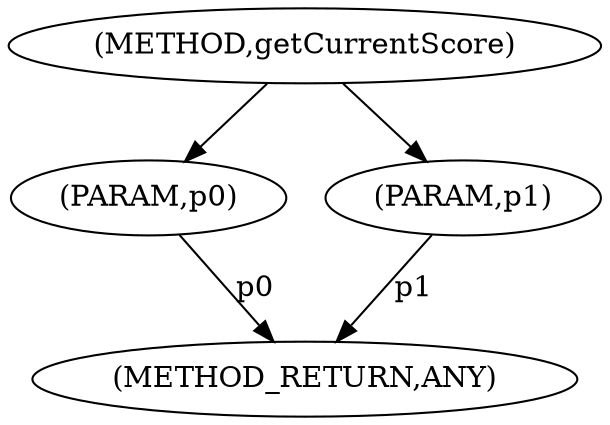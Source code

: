 digraph "getCurrentScore" {  
"1294" [label = <(METHOD,getCurrentScore)> ]
"1298" [label = <(METHOD_RETURN,ANY)> ]
"1295" [label = <(PARAM,p0)> ]
"1296" [label = <(PARAM,p1)> ]
  "1295" -> "1298"  [ label = "p0"] 
  "1296" -> "1298"  [ label = "p1"] 
  "1294" -> "1295" 
  "1294" -> "1296" 
}
